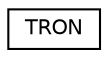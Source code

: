digraph "Graphical Class Hierarchy"
{
  edge [fontname="Helvetica",fontsize="10",labelfontname="Helvetica",labelfontsize="10"];
  node [fontname="Helvetica",fontsize="10",shape=record];
  rankdir="LR";
  Node1 [label="TRON",height=0.2,width=0.4,color="black", fillcolor="white", style="filled",URL="$class_t_r_o_n.html"];
}

